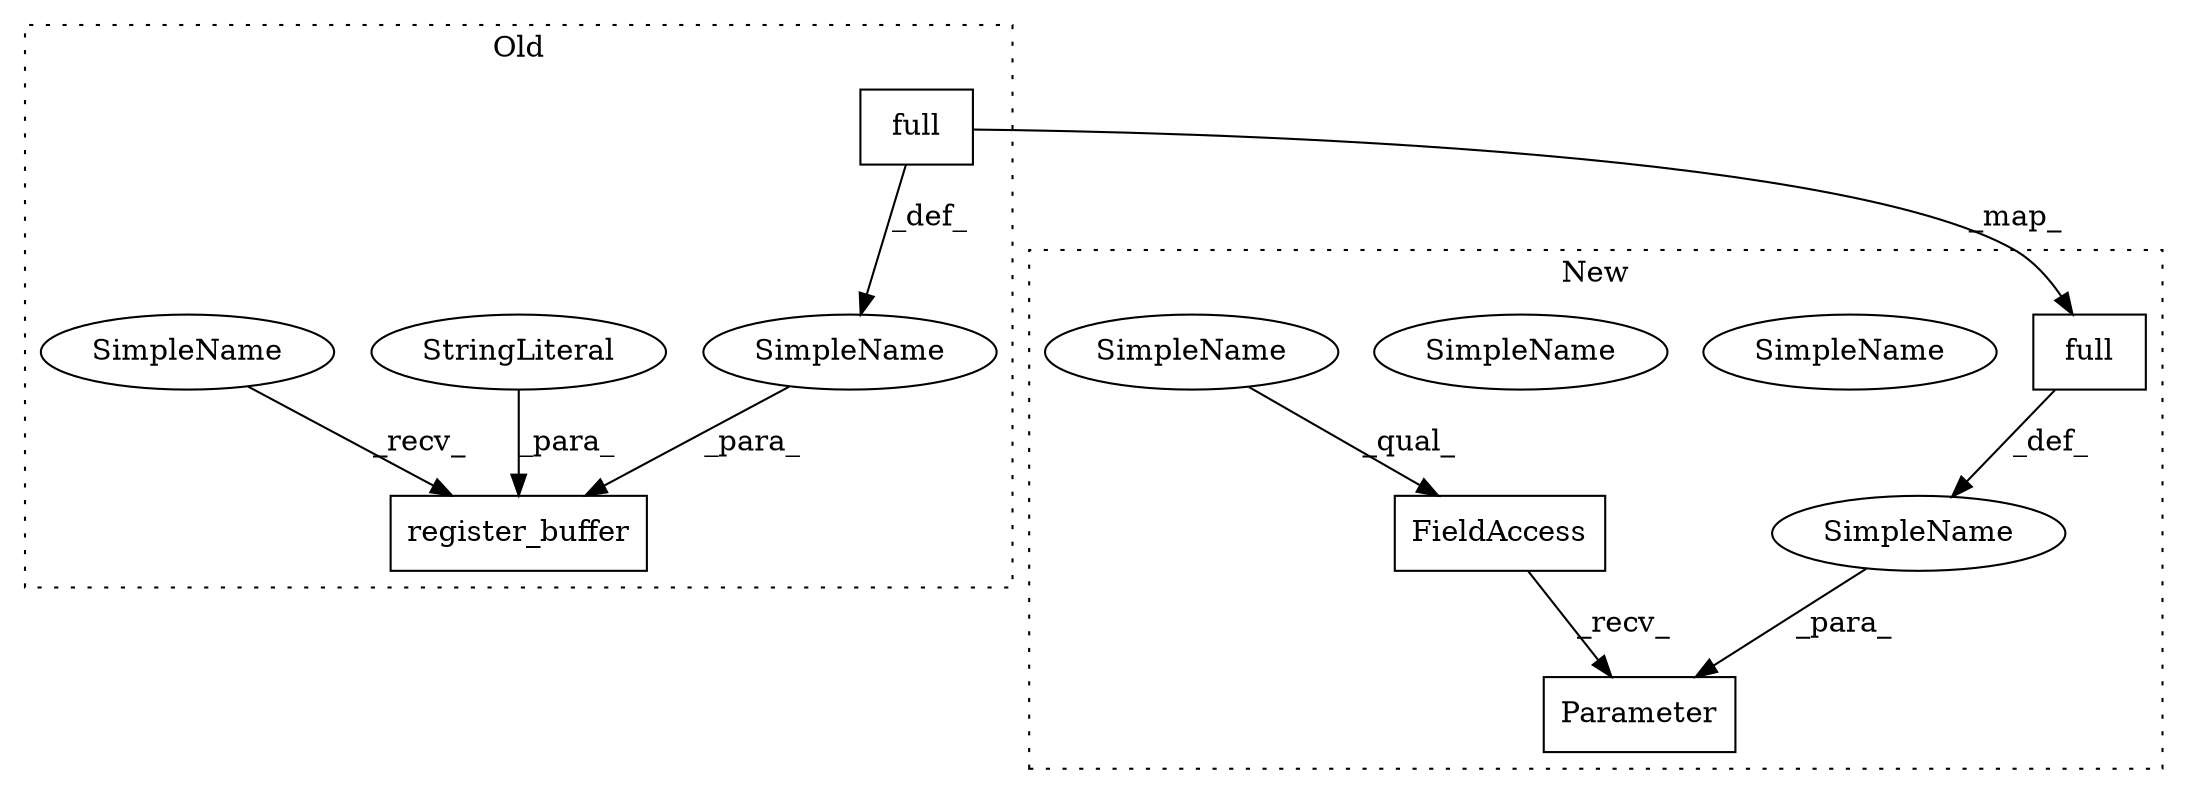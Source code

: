 digraph G {
subgraph cluster0 {
1 [label="full" a="32" s="264,322" l="10,1" shape="box"];
3 [label="register_buffer" a="32" s="227,323" l="16,1" shape="box"];
8 [label="SimpleName" a="42" s="" l="" shape="ellipse"];
10 [label="StringLiteral" a="45" s="243" l="14" shape="ellipse"];
11 [label="SimpleName" a="42" s="222" l="4" shape="ellipse"];
label = "Old";
style="dotted";
}
subgraph cluster1 {
2 [label="full" a="32" s="265,323" l="10,1" shape="box"];
4 [label="SimpleName" a="42" s="167" l="4" shape="ellipse"];
5 [label="Parameter" a="32" s="249,324" l="10,1" shape="box"];
6 [label="FieldAccess" a="22" s="240" l="8" shape="box"];
7 [label="SimpleName" a="42" s="240" l="5" shape="ellipse"];
9 [label="SimpleName" a="42" s="" l="" shape="ellipse"];
12 [label="SimpleName" a="42" s="240" l="5" shape="ellipse"];
label = "New";
style="dotted";
}
1 -> 8 [label="_def_"];
1 -> 2 [label="_map_"];
2 -> 9 [label="_def_"];
6 -> 5 [label="_recv_"];
8 -> 3 [label="_para_"];
9 -> 5 [label="_para_"];
10 -> 3 [label="_para_"];
11 -> 3 [label="_recv_"];
12 -> 6 [label="_qual_"];
}